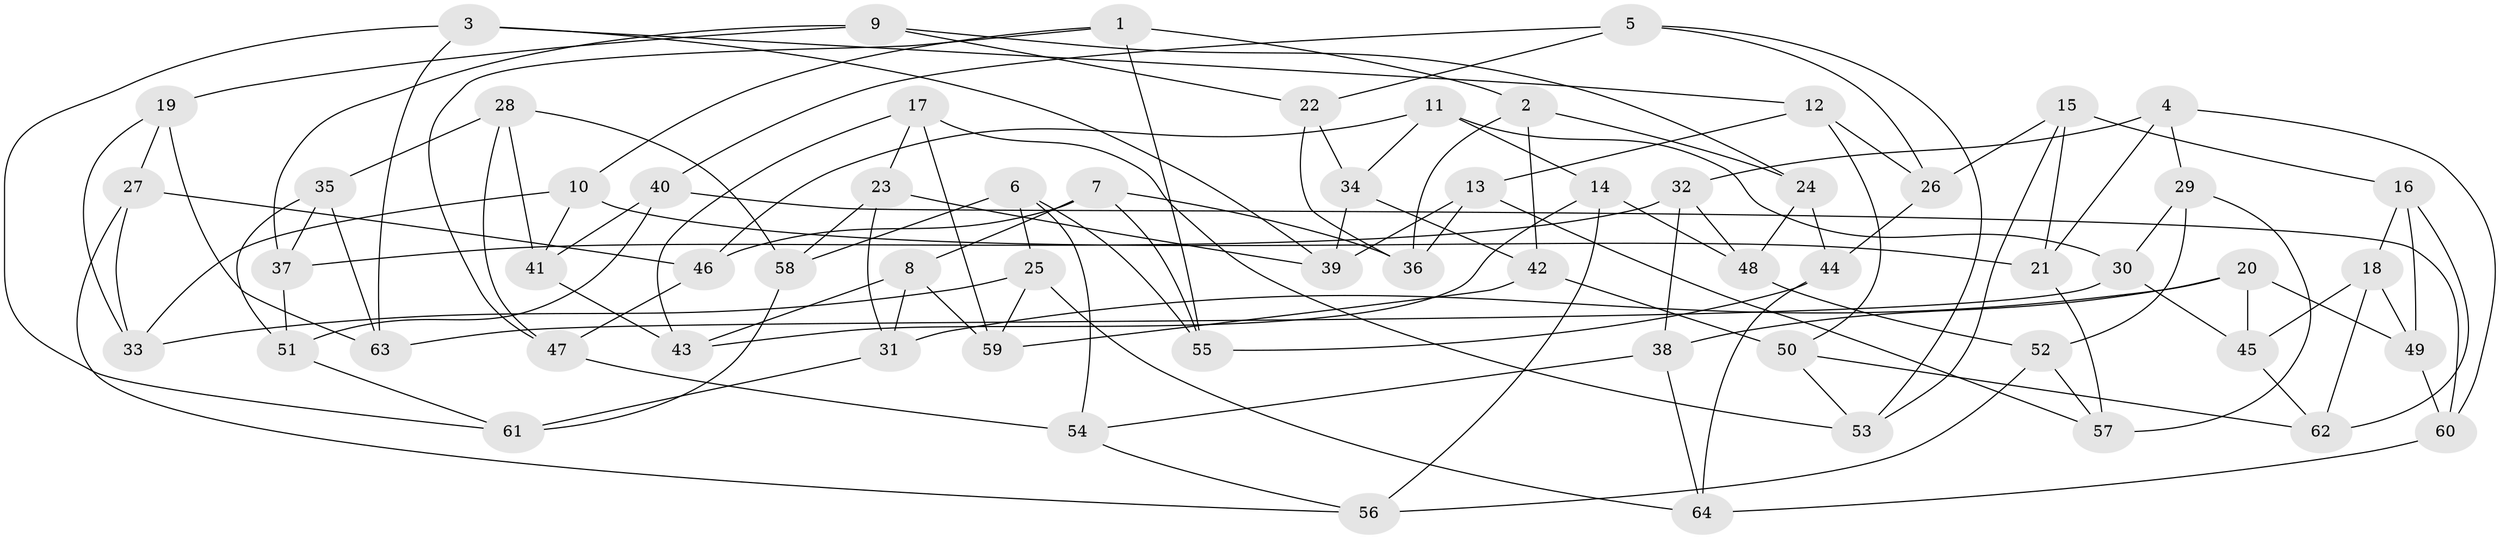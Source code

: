 // Generated by graph-tools (version 1.1) at 2025/26/03/09/25 03:26:54]
// undirected, 64 vertices, 128 edges
graph export_dot {
graph [start="1"]
  node [color=gray90,style=filled];
  1;
  2;
  3;
  4;
  5;
  6;
  7;
  8;
  9;
  10;
  11;
  12;
  13;
  14;
  15;
  16;
  17;
  18;
  19;
  20;
  21;
  22;
  23;
  24;
  25;
  26;
  27;
  28;
  29;
  30;
  31;
  32;
  33;
  34;
  35;
  36;
  37;
  38;
  39;
  40;
  41;
  42;
  43;
  44;
  45;
  46;
  47;
  48;
  49;
  50;
  51;
  52;
  53;
  54;
  55;
  56;
  57;
  58;
  59;
  60;
  61;
  62;
  63;
  64;
  1 -- 55;
  1 -- 47;
  1 -- 10;
  1 -- 2;
  2 -- 24;
  2 -- 36;
  2 -- 42;
  3 -- 61;
  3 -- 63;
  3 -- 39;
  3 -- 12;
  4 -- 29;
  4 -- 60;
  4 -- 32;
  4 -- 21;
  5 -- 53;
  5 -- 26;
  5 -- 40;
  5 -- 22;
  6 -- 54;
  6 -- 25;
  6 -- 55;
  6 -- 58;
  7 -- 8;
  7 -- 46;
  7 -- 55;
  7 -- 36;
  8 -- 43;
  8 -- 59;
  8 -- 31;
  9 -- 22;
  9 -- 37;
  9 -- 19;
  9 -- 24;
  10 -- 41;
  10 -- 21;
  10 -- 33;
  11 -- 34;
  11 -- 46;
  11 -- 30;
  11 -- 14;
  12 -- 26;
  12 -- 50;
  12 -- 13;
  13 -- 36;
  13 -- 39;
  13 -- 57;
  14 -- 43;
  14 -- 48;
  14 -- 56;
  15 -- 16;
  15 -- 26;
  15 -- 21;
  15 -- 53;
  16 -- 62;
  16 -- 18;
  16 -- 49;
  17 -- 53;
  17 -- 59;
  17 -- 43;
  17 -- 23;
  18 -- 62;
  18 -- 45;
  18 -- 49;
  19 -- 33;
  19 -- 27;
  19 -- 63;
  20 -- 38;
  20 -- 49;
  20 -- 45;
  20 -- 31;
  21 -- 57;
  22 -- 36;
  22 -- 34;
  23 -- 58;
  23 -- 31;
  23 -- 39;
  24 -- 48;
  24 -- 44;
  25 -- 33;
  25 -- 59;
  25 -- 64;
  26 -- 44;
  27 -- 46;
  27 -- 56;
  27 -- 33;
  28 -- 35;
  28 -- 47;
  28 -- 58;
  28 -- 41;
  29 -- 30;
  29 -- 57;
  29 -- 52;
  30 -- 45;
  30 -- 63;
  31 -- 61;
  32 -- 48;
  32 -- 38;
  32 -- 37;
  34 -- 39;
  34 -- 42;
  35 -- 51;
  35 -- 37;
  35 -- 63;
  37 -- 51;
  38 -- 54;
  38 -- 64;
  40 -- 60;
  40 -- 51;
  40 -- 41;
  41 -- 43;
  42 -- 59;
  42 -- 50;
  44 -- 64;
  44 -- 55;
  45 -- 62;
  46 -- 47;
  47 -- 54;
  48 -- 52;
  49 -- 60;
  50 -- 62;
  50 -- 53;
  51 -- 61;
  52 -- 56;
  52 -- 57;
  54 -- 56;
  58 -- 61;
  60 -- 64;
}
